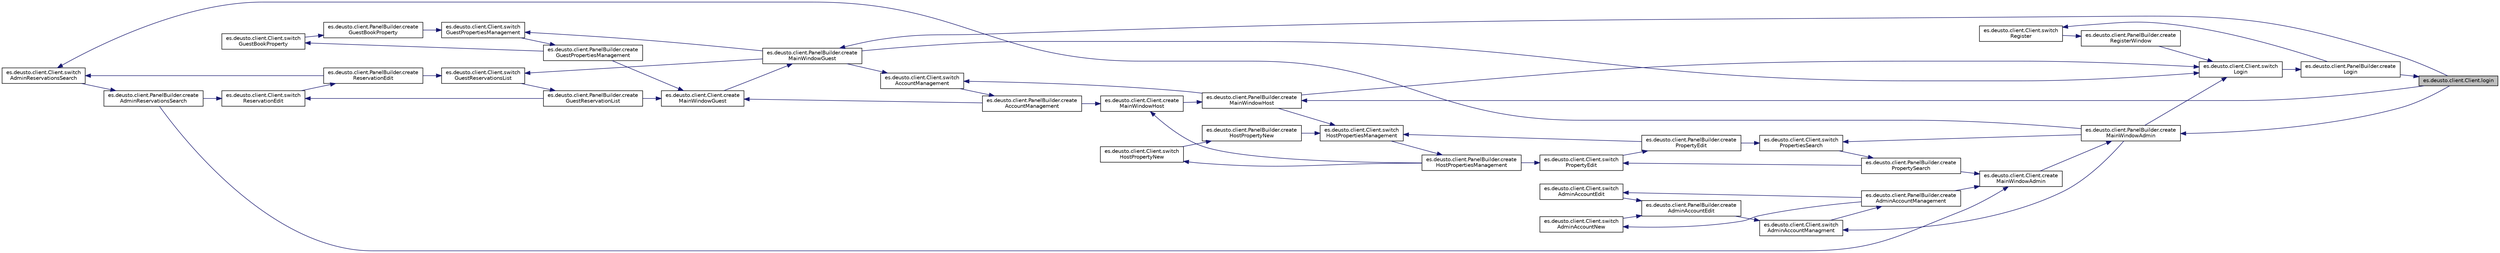 digraph "es.deusto.client.Client.login"
{
 // LATEX_PDF_SIZE
  edge [fontname="Helvetica",fontsize="10",labelfontname="Helvetica",labelfontsize="10"];
  node [fontname="Helvetica",fontsize="10",shape=record];
  rankdir="RL";
  Node785 [label="es.deusto.client.Client.login",height=0.2,width=0.4,color="black", fillcolor="grey75", style="filled", fontcolor="black",tooltip=" "];
  Node785 -> Node786 [dir="back",color="midnightblue",fontsize="10",style="solid",fontname="Helvetica"];
  Node786 [label="es.deusto.client.PanelBuilder.create\lLogin",height=0.2,width=0.4,color="black", fillcolor="white", style="filled",URL="$classes_1_1deusto_1_1client_1_1_panel_builder.html#a1922794e0ef78f689031499da33f495b",tooltip=" "];
  Node786 -> Node787 [dir="back",color="midnightblue",fontsize="10",style="solid",fontname="Helvetica"];
  Node787 [label="es.deusto.client.Client.switch\lLogin",height=0.2,width=0.4,color="black", fillcolor="white", style="filled",URL="$classes_1_1deusto_1_1client_1_1_client.html#a3649bfd0f4c5465aa12412473082b4a7",tooltip=" "];
  Node787 -> Node788 [dir="back",color="midnightblue",fontsize="10",style="solid",fontname="Helvetica"];
  Node788 [label="es.deusto.client.PanelBuilder.create\lRegisterWindow",height=0.2,width=0.4,color="black", fillcolor="white", style="filled",URL="$classes_1_1deusto_1_1client_1_1_panel_builder.html#abb0748521d51c1dcdcdd548f487ef72b",tooltip=" "];
  Node788 -> Node789 [dir="back",color="midnightblue",fontsize="10",style="solid",fontname="Helvetica"];
  Node789 [label="es.deusto.client.Client.switch\lRegister",height=0.2,width=0.4,color="black", fillcolor="white", style="filled",URL="$classes_1_1deusto_1_1client_1_1_client.html#a4d905b598ea8ff38f06e9a12b81dcab2",tooltip=" "];
  Node789 -> Node786 [dir="back",color="midnightblue",fontsize="10",style="solid",fontname="Helvetica"];
  Node787 -> Node790 [dir="back",color="midnightblue",fontsize="10",style="solid",fontname="Helvetica"];
  Node790 [label="es.deusto.client.PanelBuilder.create\lMainWindowAdmin",height=0.2,width=0.4,color="black", fillcolor="white", style="filled",URL="$classes_1_1deusto_1_1client_1_1_panel_builder.html#a32b7942177958f07263535d6d255556b",tooltip=" "];
  Node790 -> Node785 [dir="back",color="midnightblue",fontsize="10",style="solid",fontname="Helvetica"];
  Node790 -> Node791 [dir="back",color="midnightblue",fontsize="10",style="solid",fontname="Helvetica"];
  Node791 [label="es.deusto.client.Client.create\lMainWindowAdmin",height=0.2,width=0.4,color="black", fillcolor="white", style="filled",URL="$classes_1_1deusto_1_1client_1_1_client.html#a1628f28a7a5758510ccb6a4d1fa697a9",tooltip=" "];
  Node791 -> Node792 [dir="back",color="midnightblue",fontsize="10",style="solid",fontname="Helvetica"];
  Node792 [label="es.deusto.client.PanelBuilder.create\lPropertySearch",height=0.2,width=0.4,color="black", fillcolor="white", style="filled",URL="$classes_1_1deusto_1_1client_1_1_panel_builder.html#a96fdce41db963997c711d646563c69e0",tooltip=" "];
  Node792 -> Node793 [dir="back",color="midnightblue",fontsize="10",style="solid",fontname="Helvetica"];
  Node793 [label="es.deusto.client.Client.switch\lPropertiesSearch",height=0.2,width=0.4,color="black", fillcolor="white", style="filled",URL="$classes_1_1deusto_1_1client_1_1_client.html#af87b7fcbe691ef0a31dbc6849a037415",tooltip=" "];
  Node793 -> Node794 [dir="back",color="midnightblue",fontsize="10",style="solid",fontname="Helvetica"];
  Node794 [label="es.deusto.client.PanelBuilder.create\lPropertyEdit",height=0.2,width=0.4,color="black", fillcolor="white", style="filled",URL="$classes_1_1deusto_1_1client_1_1_panel_builder.html#aeaa0ead483ff83c6a51a96eddaa8795a",tooltip=" "];
  Node794 -> Node795 [dir="back",color="midnightblue",fontsize="10",style="solid",fontname="Helvetica"];
  Node795 [label="es.deusto.client.Client.switch\lPropertyEdit",height=0.2,width=0.4,color="black", fillcolor="white", style="filled",URL="$classes_1_1deusto_1_1client_1_1_client.html#a5dd6469d4428fe705fce4087aa386602",tooltip=" "];
  Node795 -> Node792 [dir="back",color="midnightblue",fontsize="10",style="solid",fontname="Helvetica"];
  Node795 -> Node796 [dir="back",color="midnightblue",fontsize="10",style="solid",fontname="Helvetica"];
  Node796 [label="es.deusto.client.PanelBuilder.create\lHostPropertiesManagement",height=0.2,width=0.4,color="black", fillcolor="white", style="filled",URL="$classes_1_1deusto_1_1client_1_1_panel_builder.html#a163a405546ee36aa7ce547c754b17844",tooltip=" "];
  Node796 -> Node797 [dir="back",color="midnightblue",fontsize="10",style="solid",fontname="Helvetica"];
  Node797 [label="es.deusto.client.Client.switch\lHostPropertiesManagement",height=0.2,width=0.4,color="black", fillcolor="white", style="filled",URL="$classes_1_1deusto_1_1client_1_1_client.html#a19e2021b8e93a30af971bfd07c2a8507",tooltip=" "];
  Node797 -> Node794 [dir="back",color="midnightblue",fontsize="10",style="solid",fontname="Helvetica"];
  Node797 -> Node798 [dir="back",color="midnightblue",fontsize="10",style="solid",fontname="Helvetica"];
  Node798 [label="es.deusto.client.PanelBuilder.create\lHostPropertyNew",height=0.2,width=0.4,color="black", fillcolor="white", style="filled",URL="$classes_1_1deusto_1_1client_1_1_panel_builder.html#a5211ab6dedb849c374d7816f5071109c",tooltip=" "];
  Node798 -> Node799 [dir="back",color="midnightblue",fontsize="10",style="solid",fontname="Helvetica"];
  Node799 [label="es.deusto.client.Client.switch\lHostPropertyNew",height=0.2,width=0.4,color="black", fillcolor="white", style="filled",URL="$classes_1_1deusto_1_1client_1_1_client.html#a0796863f65c9c5e8857b3b129802358e",tooltip=" "];
  Node799 -> Node796 [dir="back",color="midnightblue",fontsize="10",style="solid",fontname="Helvetica"];
  Node797 -> Node800 [dir="back",color="midnightblue",fontsize="10",style="solid",fontname="Helvetica"];
  Node800 [label="es.deusto.client.PanelBuilder.create\lMainWindowHost",height=0.2,width=0.4,color="black", fillcolor="white", style="filled",URL="$classes_1_1deusto_1_1client_1_1_panel_builder.html#a0d8f1d6c73010786f5b1765fdc490e4b",tooltip=" "];
  Node800 -> Node785 [dir="back",color="midnightblue",fontsize="10",style="solid",fontname="Helvetica"];
  Node800 -> Node801 [dir="back",color="midnightblue",fontsize="10",style="solid",fontname="Helvetica"];
  Node801 [label="es.deusto.client.Client.create\lMainWindowHost",height=0.2,width=0.4,color="black", fillcolor="white", style="filled",URL="$classes_1_1deusto_1_1client_1_1_client.html#afd0e78bff5570acbd1f8b06893d3a078",tooltip=" "];
  Node801 -> Node796 [dir="back",color="midnightblue",fontsize="10",style="solid",fontname="Helvetica"];
  Node801 -> Node802 [dir="back",color="midnightblue",fontsize="10",style="solid",fontname="Helvetica"];
  Node802 [label="es.deusto.client.PanelBuilder.create\lAccountManagement",height=0.2,width=0.4,color="black", fillcolor="white", style="filled",URL="$classes_1_1deusto_1_1client_1_1_panel_builder.html#aa51d5dd53cd9147ffc99d4b9c5c3026d",tooltip=" "];
  Node802 -> Node803 [dir="back",color="midnightblue",fontsize="10",style="solid",fontname="Helvetica"];
  Node803 [label="es.deusto.client.Client.switch\lAccountManagement",height=0.2,width=0.4,color="black", fillcolor="white", style="filled",URL="$classes_1_1deusto_1_1client_1_1_client.html#af82d1b484aaaa288d5e6efc2723fa9bd",tooltip=" "];
  Node803 -> Node800 [dir="back",color="midnightblue",fontsize="10",style="solid",fontname="Helvetica"];
  Node803 -> Node804 [dir="back",color="midnightblue",fontsize="10",style="solid",fontname="Helvetica"];
  Node804 [label="es.deusto.client.PanelBuilder.create\lMainWindowGuest",height=0.2,width=0.4,color="black", fillcolor="white", style="filled",URL="$classes_1_1deusto_1_1client_1_1_panel_builder.html#a8969744356db218b0c7ec2131856433d",tooltip=" "];
  Node804 -> Node785 [dir="back",color="midnightblue",fontsize="10",style="solid",fontname="Helvetica"];
  Node804 -> Node805 [dir="back",color="midnightblue",fontsize="10",style="solid",fontname="Helvetica"];
  Node805 [label="es.deusto.client.Client.create\lMainWindowGuest",height=0.2,width=0.4,color="black", fillcolor="white", style="filled",URL="$classes_1_1deusto_1_1client_1_1_client.html#ade35c639554c770d3c2494e98c8ecb5c",tooltip=" "];
  Node805 -> Node806 [dir="back",color="midnightblue",fontsize="10",style="solid",fontname="Helvetica"];
  Node806 [label="es.deusto.client.PanelBuilder.create\lGuestReservationList",height=0.2,width=0.4,color="black", fillcolor="white", style="filled",URL="$classes_1_1deusto_1_1client_1_1_panel_builder.html#a49dcd798d35c7b9b9c05e1353133afe1",tooltip=" "];
  Node806 -> Node807 [dir="back",color="midnightblue",fontsize="10",style="solid",fontname="Helvetica"];
  Node807 [label="es.deusto.client.Client.switch\lGuestReservationsList",height=0.2,width=0.4,color="black", fillcolor="white", style="filled",URL="$classes_1_1deusto_1_1client_1_1_client.html#abe4b00051f82e6fcf26c236b711cdf15",tooltip=" "];
  Node807 -> Node808 [dir="back",color="midnightblue",fontsize="10",style="solid",fontname="Helvetica"];
  Node808 [label="es.deusto.client.PanelBuilder.create\lReservationEdit",height=0.2,width=0.4,color="black", fillcolor="white", style="filled",URL="$classes_1_1deusto_1_1client_1_1_panel_builder.html#a7c3b05bd40288bf45dc318f9f26a0377",tooltip=" "];
  Node808 -> Node809 [dir="back",color="midnightblue",fontsize="10",style="solid",fontname="Helvetica"];
  Node809 [label="es.deusto.client.Client.switch\lReservationEdit",height=0.2,width=0.4,color="black", fillcolor="white", style="filled",URL="$classes_1_1deusto_1_1client_1_1_client.html#a0f4f5c060e44c9d9d6ed08b652612b13",tooltip=" "];
  Node809 -> Node806 [dir="back",color="midnightblue",fontsize="10",style="solid",fontname="Helvetica"];
  Node809 -> Node810 [dir="back",color="midnightblue",fontsize="10",style="solid",fontname="Helvetica"];
  Node810 [label="es.deusto.client.PanelBuilder.create\lAdminReservationsSearch",height=0.2,width=0.4,color="black", fillcolor="white", style="filled",URL="$classes_1_1deusto_1_1client_1_1_panel_builder.html#adc074dabcf7a18b43dc6d71df8f58963",tooltip=" "];
  Node810 -> Node811 [dir="back",color="midnightblue",fontsize="10",style="solid",fontname="Helvetica"];
  Node811 [label="es.deusto.client.Client.switch\lAdminReservationsSearch",height=0.2,width=0.4,color="black", fillcolor="white", style="filled",URL="$classes_1_1deusto_1_1client_1_1_client.html#a64110a92c5026cc2c23c1989d86164fd",tooltip=" "];
  Node811 -> Node808 [dir="back",color="midnightblue",fontsize="10",style="solid",fontname="Helvetica"];
  Node811 -> Node790 [dir="back",color="midnightblue",fontsize="10",style="solid",fontname="Helvetica"];
  Node807 -> Node804 [dir="back",color="midnightblue",fontsize="10",style="solid",fontname="Helvetica"];
  Node805 -> Node812 [dir="back",color="midnightblue",fontsize="10",style="solid",fontname="Helvetica"];
  Node812 [label="es.deusto.client.PanelBuilder.create\lGuestPropertiesManagement",height=0.2,width=0.4,color="black", fillcolor="white", style="filled",URL="$classes_1_1deusto_1_1client_1_1_panel_builder.html#a25c2bcc9184c1c014c9daf5d81b89728",tooltip=" "];
  Node812 -> Node813 [dir="back",color="midnightblue",fontsize="10",style="solid",fontname="Helvetica"];
  Node813 [label="es.deusto.client.Client.switch\lGuestPropertiesManagement",height=0.2,width=0.4,color="black", fillcolor="white", style="filled",URL="$classes_1_1deusto_1_1client_1_1_client.html#afd4978131a2d9f94f8a65f4fc2641235",tooltip=" "];
  Node813 -> Node814 [dir="back",color="midnightblue",fontsize="10",style="solid",fontname="Helvetica"];
  Node814 [label="es.deusto.client.PanelBuilder.create\lGuestBookProperty",height=0.2,width=0.4,color="black", fillcolor="white", style="filled",URL="$classes_1_1deusto_1_1client_1_1_panel_builder.html#a0d6ae6821b7f28f9fffb0d570d6524af",tooltip=" "];
  Node814 -> Node815 [dir="back",color="midnightblue",fontsize="10",style="solid",fontname="Helvetica"];
  Node815 [label="es.deusto.client.Client.switch\lGuestBookProperty",height=0.2,width=0.4,color="black", fillcolor="white", style="filled",URL="$classes_1_1deusto_1_1client_1_1_client.html#a9f7d7f1006b6b5da7c8fab120b127521",tooltip=" "];
  Node815 -> Node812 [dir="back",color="midnightblue",fontsize="10",style="solid",fontname="Helvetica"];
  Node813 -> Node804 [dir="back",color="midnightblue",fontsize="10",style="solid",fontname="Helvetica"];
  Node805 -> Node802 [dir="back",color="midnightblue",fontsize="10",style="solid",fontname="Helvetica"];
  Node793 -> Node790 [dir="back",color="midnightblue",fontsize="10",style="solid",fontname="Helvetica"];
  Node791 -> Node816 [dir="back",color="midnightblue",fontsize="10",style="solid",fontname="Helvetica"];
  Node816 [label="es.deusto.client.PanelBuilder.create\lAdminAccountManagement",height=0.2,width=0.4,color="black", fillcolor="white", style="filled",URL="$classes_1_1deusto_1_1client_1_1_panel_builder.html#a76906aa362d3a389bda577a79b413374",tooltip=" "];
  Node816 -> Node817 [dir="back",color="midnightblue",fontsize="10",style="solid",fontname="Helvetica"];
  Node817 [label="es.deusto.client.Client.switch\lAdminAccountManagment",height=0.2,width=0.4,color="black", fillcolor="white", style="filled",URL="$classes_1_1deusto_1_1client_1_1_client.html#a2f806363c591a46a42ca419df7ce4ef0",tooltip=" "];
  Node817 -> Node818 [dir="back",color="midnightblue",fontsize="10",style="solid",fontname="Helvetica"];
  Node818 [label="es.deusto.client.PanelBuilder.create\lAdminAccountEdit",height=0.2,width=0.4,color="black", fillcolor="white", style="filled",URL="$classes_1_1deusto_1_1client_1_1_panel_builder.html#ab47c3bca19d01967d895e0dd7d3ad2f4",tooltip=" "];
  Node818 -> Node819 [dir="back",color="midnightblue",fontsize="10",style="solid",fontname="Helvetica"];
  Node819 [label="es.deusto.client.Client.switch\lAdminAccountEdit",height=0.2,width=0.4,color="black", fillcolor="white", style="filled",URL="$classes_1_1deusto_1_1client_1_1_client.html#a60c21761b82af9149afcf18fdebbc417",tooltip=" "];
  Node819 -> Node816 [dir="back",color="midnightblue",fontsize="10",style="solid",fontname="Helvetica"];
  Node818 -> Node820 [dir="back",color="midnightblue",fontsize="10",style="solid",fontname="Helvetica"];
  Node820 [label="es.deusto.client.Client.switch\lAdminAccountNew",height=0.2,width=0.4,color="black", fillcolor="white", style="filled",URL="$classes_1_1deusto_1_1client_1_1_client.html#a7b9ebc242c5d265ebeacb379034c9b7b",tooltip=" "];
  Node820 -> Node816 [dir="back",color="midnightblue",fontsize="10",style="solid",fontname="Helvetica"];
  Node817 -> Node790 [dir="back",color="midnightblue",fontsize="10",style="solid",fontname="Helvetica"];
  Node791 -> Node810 [dir="back",color="midnightblue",fontsize="10",style="solid",fontname="Helvetica"];
  Node787 -> Node800 [dir="back",color="midnightblue",fontsize="10",style="solid",fontname="Helvetica"];
  Node787 -> Node804 [dir="back",color="midnightblue",fontsize="10",style="solid",fontname="Helvetica"];
}
